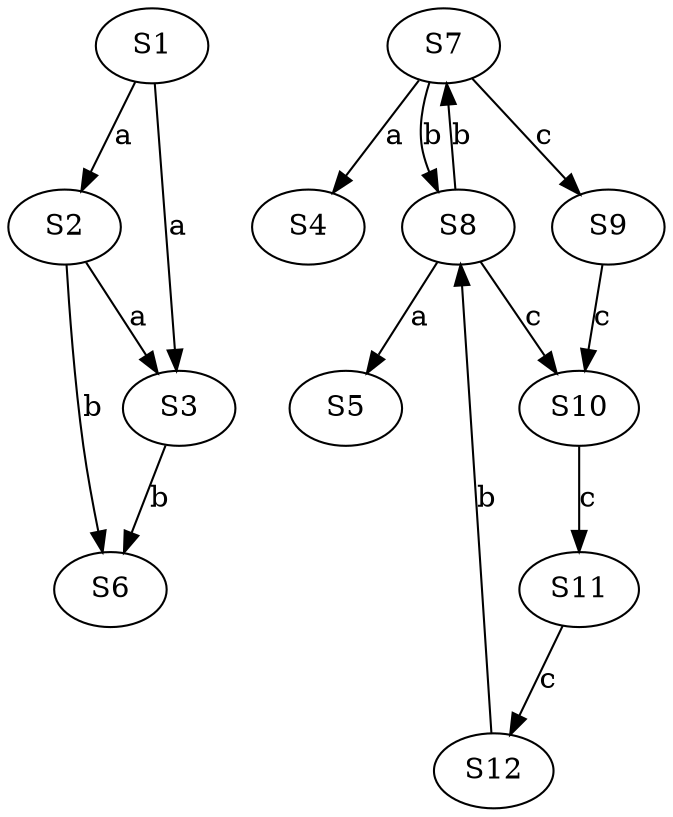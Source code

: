 // Violation: S4 croS3 back to b edge group
digraph g1 {
    S1 -> S2 [ label=a ];
    S1 -> S3 [ label=a ];
    S2 -> S3 [ label=a ];
    S7 -> S4 [ label=a ];
    S8 -> S5 [ label=a ];

    S2 -> S6 [ label=b ];
    S3 -> S6 [ label=b ];
    S8 -> S7 [ label=b ];
    S7 -> S8 [ label=b ];
    S12 -> S8 [ label=b ];

    S7 -> S9 [ label=c ];
    S8 -> S10 [ label=c ];
    S9 -> S10 [ label=c ];
    S10 -> S11 [ label=c ];
    S11 -> S12 [ label=c ];
}